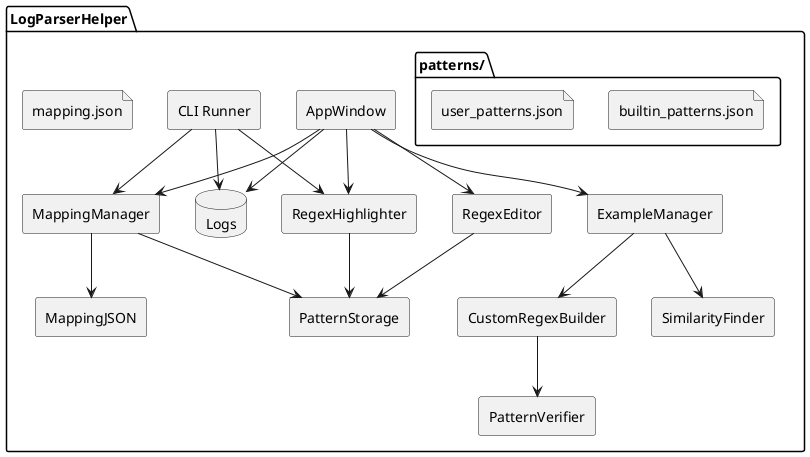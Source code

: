 @startuml
skinparam componentStyle rectangle

package "LogParserHelper" {

  [AppWindow] --> [RegexHighlighter]
  [AppWindow] --> [RegexEditor]
  [AppWindow] --> [ExampleManager]
  [AppWindow] --> [MappingManager]

  [RegexEditor] --> [PatternStorage]
  [RegexHighlighter] --> [PatternStorage]

  [ExampleManager] --> [CustomRegexBuilder]
  [ExampleManager] --> [SimilarityFinder]
  [CustomRegexBuilder] --> [PatternVerifier]

  [MappingManager] --> [MappingJSON]
  [MappingManager] --> [PatternStorage]

  component "CLI Runner" as CLI
  CLI --> [MappingManager]
  CLI --> [RegexHighlighter]

  database "Logs" as LogsDB
  [AppWindow] --> LogsDB
  CLI --> LogsDB

  folder "patterns/" {
    file "builtin_patterns.json"
    file "user_patterns.json"
  }

  file "mapping.json"
}

@enduml
